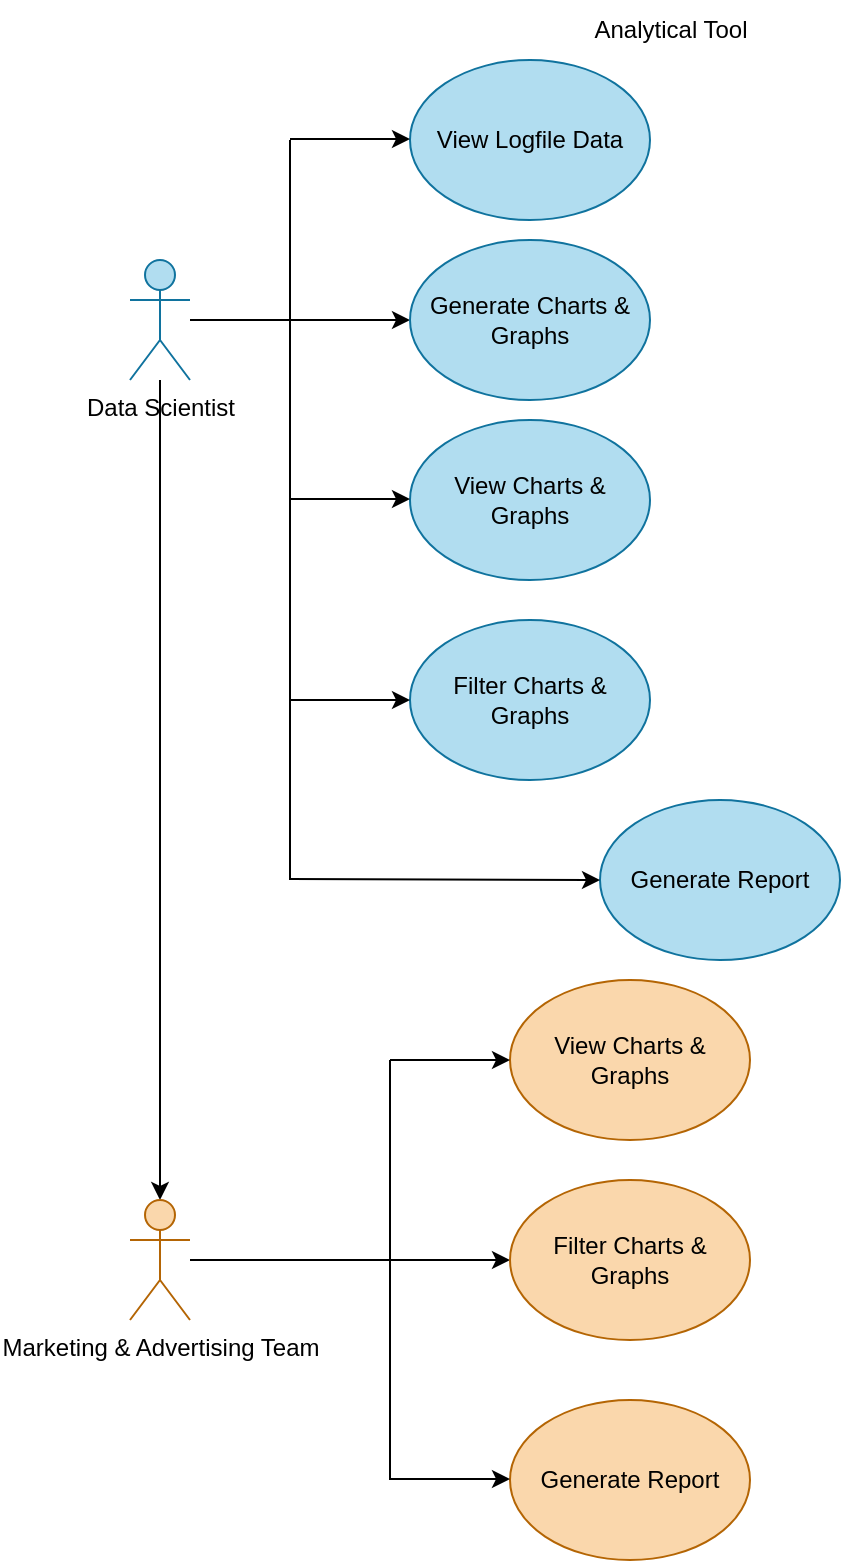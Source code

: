 <mxfile>
    <diagram id="7jD6Q55mh_N-aR3rh5Sz" name="Page-1">
        <mxGraphModel dx="688" dy="815" grid="1" gridSize="10" guides="1" tooltips="1" connect="1" arrows="1" fold="1" page="1" pageScale="1" pageWidth="850" pageHeight="1100" math="0" shadow="0">
            <root>
                <mxCell id="0"/>
                <mxCell id="1" parent="0"/>
                <mxCell id="2" value="View Logfile Data" style="ellipse;whiteSpace=wrap;html=1;fillColor=#b1ddf0;strokeColor=#10739e;" parent="1" vertex="1">
                    <mxGeometry x="210" y="40" width="120" height="80" as="geometry"/>
                </mxCell>
                <mxCell id="3" value="Analytical Tool" style="text;html=1;align=center;verticalAlign=middle;resizable=0;points=[];autosize=1;strokeColor=none;fillColor=none;" parent="1" vertex="1">
                    <mxGeometry x="290" y="10" width="100" height="30" as="geometry"/>
                </mxCell>
                <mxCell id="18" style="edgeStyle=none;html=1;entryX=0.5;entryY=0;entryDx=0;entryDy=0;entryPerimeter=0;" parent="1" source="4" target="13" edge="1">
                    <mxGeometry relative="1" as="geometry"/>
                </mxCell>
                <mxCell id="34" style="edgeStyle=none;html=1;entryX=0;entryY=0.5;entryDx=0;entryDy=0;" parent="1" source="4" target="22" edge="1">
                    <mxGeometry relative="1" as="geometry">
                        <mxPoint x="190" y="140" as="targetPoint"/>
                    </mxGeometry>
                </mxCell>
                <mxCell id="4" value="Data Scientist" style="shape=umlActor;verticalLabelPosition=bottom;verticalAlign=top;html=1;outlineConnect=0;fillColor=#b1ddf0;strokeColor=#10739e;" parent="1" vertex="1">
                    <mxGeometry x="70" y="140" width="30" height="60" as="geometry"/>
                </mxCell>
                <mxCell id="31" style="edgeStyle=none;html=1;entryX=0;entryY=0.5;entryDx=0;entryDy=0;" parent="1" source="13" target="29" edge="1">
                    <mxGeometry relative="1" as="geometry"/>
                </mxCell>
                <mxCell id="13" value="Marketing &amp;amp; Advertising Team" style="shape=umlActor;verticalLabelPosition=bottom;verticalAlign=top;html=1;outlineConnect=0;fillColor=#fad7ac;strokeColor=#b46504;" parent="1" vertex="1">
                    <mxGeometry x="70" y="610" width="30" height="60" as="geometry"/>
                </mxCell>
                <mxCell id="22" value="Generate Charts &amp;amp; Graphs" style="ellipse;whiteSpace=wrap;html=1;fillColor=#b1ddf0;strokeColor=#10739e;" parent="1" vertex="1">
                    <mxGeometry x="210" y="130" width="120" height="80" as="geometry"/>
                </mxCell>
                <mxCell id="24" value="View Charts &amp;amp; Graphs" style="ellipse;whiteSpace=wrap;html=1;fillColor=#b1ddf0;strokeColor=#10739e;" parent="1" vertex="1">
                    <mxGeometry x="210" y="220" width="120" height="80" as="geometry"/>
                </mxCell>
                <mxCell id="25" value="Filter Charts &amp;amp; Graphs" style="ellipse;whiteSpace=wrap;html=1;fillColor=#b1ddf0;strokeColor=#10739e;" parent="1" vertex="1">
                    <mxGeometry x="210" y="320" width="120" height="80" as="geometry"/>
                </mxCell>
                <mxCell id="26" value="Generate Report" style="ellipse;whiteSpace=wrap;html=1;fillColor=#b1ddf0;strokeColor=#10739e;" parent="1" vertex="1">
                    <mxGeometry x="305" y="410" width="120" height="80" as="geometry"/>
                </mxCell>
                <mxCell id="27" value="View Charts &amp;amp; Graphs" style="ellipse;whiteSpace=wrap;html=1;fillColor=#fad7ac;strokeColor=#b46504;" parent="1" vertex="1">
                    <mxGeometry x="260" y="500" width="120" height="80" as="geometry"/>
                </mxCell>
                <mxCell id="28" value="Generate Report" style="ellipse;whiteSpace=wrap;html=1;fillColor=#fad7ac;strokeColor=#b46504;" parent="1" vertex="1">
                    <mxGeometry x="260" y="710" width="120" height="80" as="geometry"/>
                </mxCell>
                <mxCell id="29" value="Filter Charts &amp;amp; Graphs" style="ellipse;whiteSpace=wrap;html=1;fillColor=#fad7ac;strokeColor=#b46504;" parent="1" vertex="1">
                    <mxGeometry x="260" y="600" width="120" height="80" as="geometry"/>
                </mxCell>
                <mxCell id="30" value="" style="endArrow=none;html=1;" parent="1" edge="1">
                    <mxGeometry width="50" height="50" relative="1" as="geometry">
                        <mxPoint x="200" y="750" as="sourcePoint"/>
                        <mxPoint x="200" y="540" as="targetPoint"/>
                    </mxGeometry>
                </mxCell>
                <mxCell id="32" value="" style="endArrow=classic;html=1;entryX=0;entryY=0.5;entryDx=0;entryDy=0;" parent="1" target="27" edge="1">
                    <mxGeometry width="50" height="50" relative="1" as="geometry">
                        <mxPoint x="200" y="540" as="sourcePoint"/>
                        <mxPoint x="250" y="430" as="targetPoint"/>
                    </mxGeometry>
                </mxCell>
                <mxCell id="33" value="" style="endArrow=classic;html=1;entryX=0;entryY=0.5;entryDx=0;entryDy=0;" parent="1" edge="1">
                    <mxGeometry width="50" height="50" relative="1" as="geometry">
                        <mxPoint x="200" y="749.5" as="sourcePoint"/>
                        <mxPoint x="260" y="749.5" as="targetPoint"/>
                    </mxGeometry>
                </mxCell>
                <mxCell id="35" value="" style="endArrow=none;html=1;" parent="1" edge="1">
                    <mxGeometry width="50" height="50" relative="1" as="geometry">
                        <mxPoint x="150" y="450" as="sourcePoint"/>
                        <mxPoint x="150" y="80" as="targetPoint"/>
                    </mxGeometry>
                </mxCell>
                <mxCell id="36" value="" style="endArrow=classic;html=1;entryX=0;entryY=0.5;entryDx=0;entryDy=0;entryPerimeter=0;" parent="1" edge="1" target="25">
                    <mxGeometry width="50" height="50" relative="1" as="geometry">
                        <mxPoint x="150" y="360" as="sourcePoint"/>
                        <mxPoint x="200" y="360" as="targetPoint"/>
                    </mxGeometry>
                </mxCell>
                <mxCell id="37" value="" style="endArrow=classic;html=1;entryX=0;entryY=0.5;entryDx=0;entryDy=0;" parent="1" edge="1">
                    <mxGeometry width="50" height="50" relative="1" as="geometry">
                        <mxPoint x="150" y="79.5" as="sourcePoint"/>
                        <mxPoint x="210" y="79.5" as="targetPoint"/>
                    </mxGeometry>
                </mxCell>
                <mxCell id="38" value="" style="endArrow=classic;html=1;entryX=0;entryY=0.5;entryDx=0;entryDy=0;" parent="1" edge="1">
                    <mxGeometry width="50" height="50" relative="1" as="geometry">
                        <mxPoint x="150" y="259.5" as="sourcePoint"/>
                        <mxPoint x="210" y="259.5" as="targetPoint"/>
                    </mxGeometry>
                </mxCell>
                <mxCell id="41" value="" style="endArrow=classic;html=1;entryX=0;entryY=0.5;entryDx=0;entryDy=0;" edge="1" parent="1" target="26">
                    <mxGeometry width="50" height="50" relative="1" as="geometry">
                        <mxPoint x="150" y="449.5" as="sourcePoint"/>
                        <mxPoint x="210" y="449.5" as="targetPoint"/>
                    </mxGeometry>
                </mxCell>
            </root>
        </mxGraphModel>
    </diagram>
</mxfile>